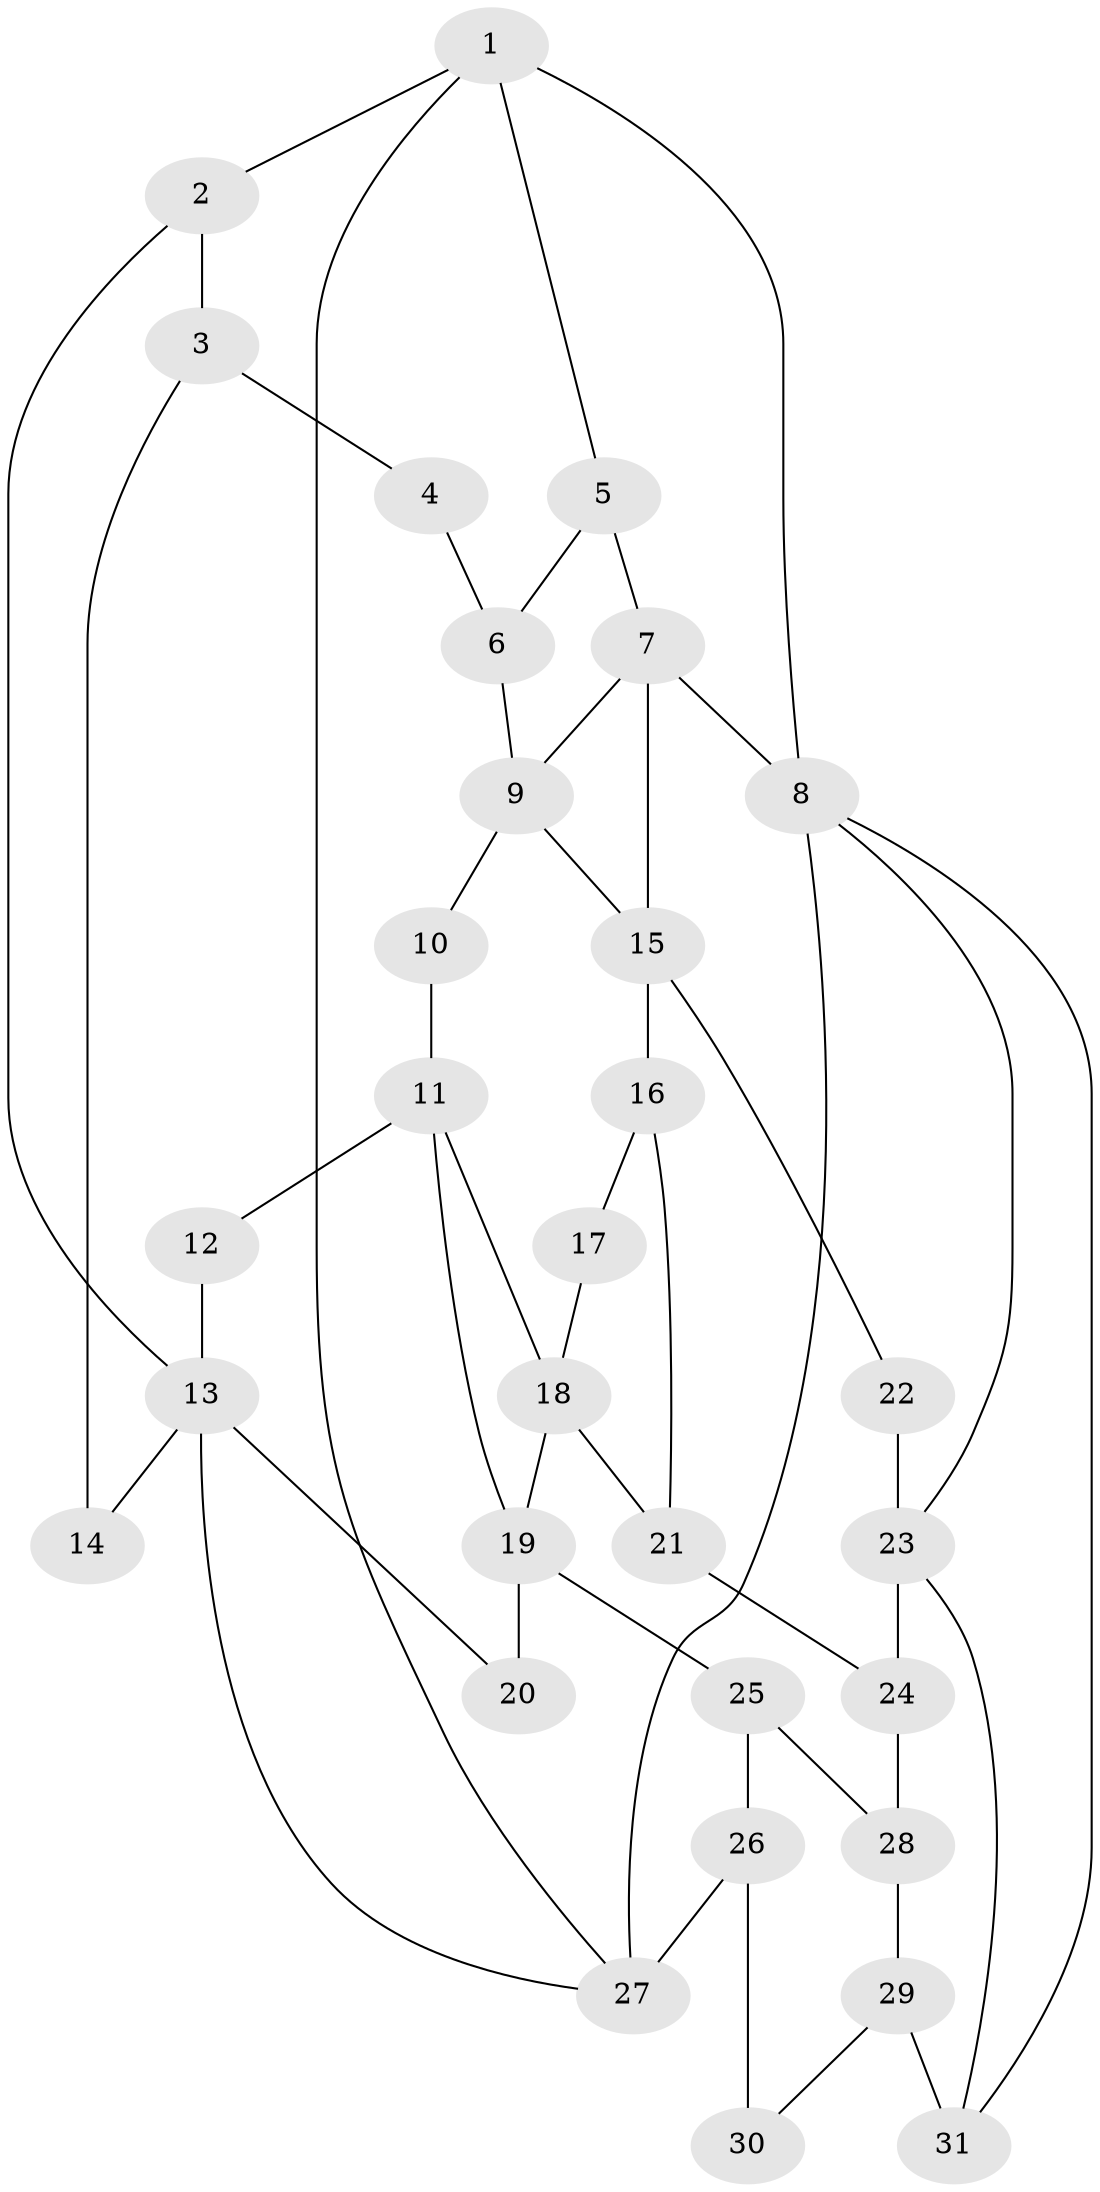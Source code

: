 // original degree distribution, {3: 0.02631578947368421, 6: 0.23684210526315788, 5: 0.47368421052631576, 4: 0.2631578947368421}
// Generated by graph-tools (version 1.1) at 2025/54/03/04/25 22:54:31]
// undirected, 31 vertices, 49 edges
graph export_dot {
  node [color=gray90,style=filled];
  1;
  2;
  3;
  4;
  5;
  6;
  7;
  8;
  9;
  10;
  11;
  12;
  13;
  14;
  15;
  16;
  17;
  18;
  19;
  20;
  21;
  22;
  23;
  24;
  25;
  26;
  27;
  28;
  29;
  30;
  31;
  1 -- 2 [weight=1.0];
  1 -- 5 [weight=1.0];
  1 -- 8 [weight=1.0];
  1 -- 27 [weight=1.0];
  2 -- 3 [weight=1.0];
  2 -- 13 [weight=1.0];
  3 -- 4 [weight=3.0];
  3 -- 14 [weight=2.0];
  4 -- 6 [weight=1.0];
  5 -- 6 [weight=1.0];
  5 -- 7 [weight=2.0];
  6 -- 9 [weight=1.0];
  7 -- 8 [weight=2.0];
  7 -- 9 [weight=1.0];
  7 -- 15 [weight=1.0];
  8 -- 23 [weight=1.0];
  8 -- 27 [weight=1.0];
  8 -- 31 [weight=1.0];
  9 -- 10 [weight=1.0];
  9 -- 15 [weight=1.0];
  10 -- 11 [weight=2.0];
  11 -- 12 [weight=2.0];
  11 -- 18 [weight=1.0];
  11 -- 19 [weight=1.0];
  12 -- 13 [weight=2.0];
  13 -- 14 [weight=1.0];
  13 -- 20 [weight=1.0];
  13 -- 27 [weight=1.0];
  15 -- 16 [weight=2.0];
  15 -- 22 [weight=1.0];
  16 -- 17 [weight=2.0];
  16 -- 21 [weight=2.0];
  17 -- 18 [weight=1.0];
  18 -- 19 [weight=1.0];
  18 -- 21 [weight=1.0];
  19 -- 20 [weight=2.0];
  19 -- 25 [weight=2.0];
  21 -- 24 [weight=2.0];
  22 -- 23 [weight=2.0];
  23 -- 24 [weight=2.0];
  23 -- 31 [weight=1.0];
  24 -- 28 [weight=1.0];
  25 -- 26 [weight=2.0];
  25 -- 28 [weight=1.0];
  26 -- 27 [weight=2.0];
  26 -- 30 [weight=2.0];
  28 -- 29 [weight=2.0];
  29 -- 30 [weight=2.0];
  29 -- 31 [weight=2.0];
}
